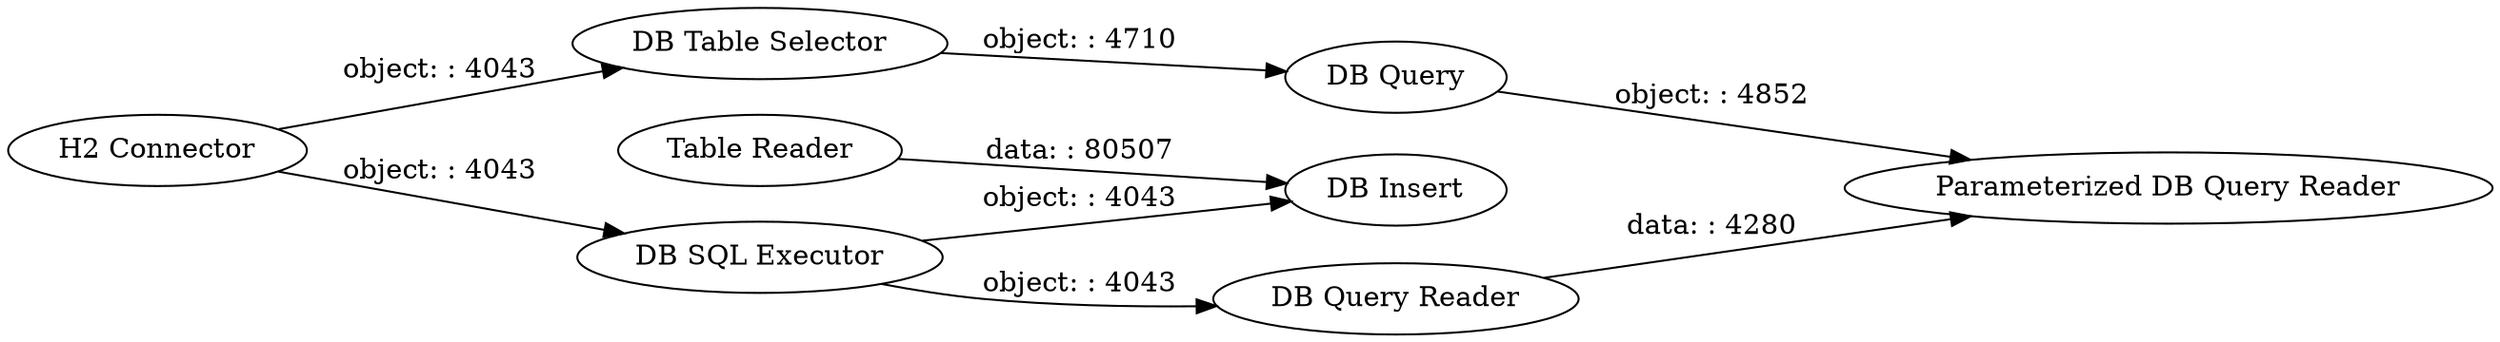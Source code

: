 digraph {
	"4593896185216409896_83" [label="DB Query"]
	"1481694155328009742_96" [label="Table Reader"]
	"4593896185216409896_72" [label="DB Table Selector"]
	"1481694155328009742_89" [label="DB Insert"]
	"4593896185216409896_77" [label="H2 Connector"]
	"4593896185216409896_87" [label="DB SQL Executor"]
	"4593896185216409896_85" [label="Parameterized DB Query Reader"]
	"4593896185216409896_84" [label="DB Query Reader"]
	"4593896185216409896_77" -> "4593896185216409896_87" [label="object: : 4043"]
	"4593896185216409896_84" -> "4593896185216409896_85" [label="data: : 4280"]
	"4593896185216409896_87" -> "4593896185216409896_84" [label="object: : 4043"]
	"4593896185216409896_87" -> "1481694155328009742_89" [label="object: : 4043"]
	"4593896185216409896_83" -> "4593896185216409896_85" [label="object: : 4852"]
	"4593896185216409896_72" -> "4593896185216409896_83" [label="object: : 4710"]
	"4593896185216409896_77" -> "4593896185216409896_72" [label="object: : 4043"]
	"1481694155328009742_96" -> "1481694155328009742_89" [label="data: : 80507"]
	rankdir=LR
}
